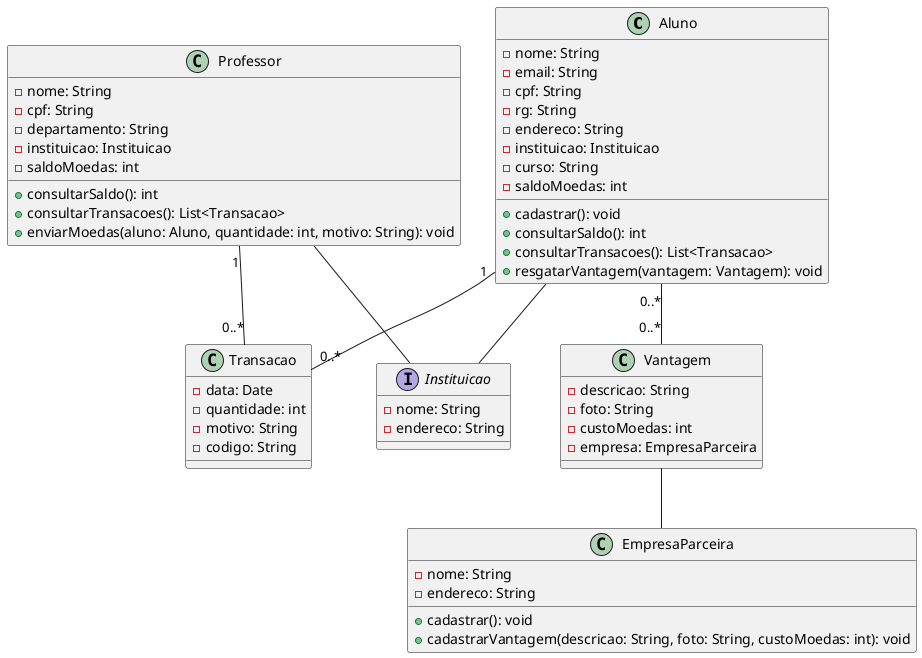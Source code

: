 @startuml
class Aluno {
  -nome: String
  -email: String
  -cpf: String
  -rg: String
  -endereco: String
  -instituicao: Instituicao
  -curso: String
  -saldoMoedas: int
  +cadastrar(): void
  +consultarSaldo(): int
  +consultarTransacoes(): List<Transacao>
  +resgatarVantagem(vantagem: Vantagem): void
}

class Professor {
  -nome: String
  -cpf: String
  -departamento: String
  -instituicao: Instituicao
  -saldoMoedas: int
  +consultarSaldo(): int
  +consultarTransacoes(): List<Transacao>
  +enviarMoedas(aluno: Aluno, quantidade: int, motivo: String): void
}

Interface Instituicao {
  -nome: String
  -endereco: String
}

class Vantagem {
  -descricao: String
  -foto: String
  -custoMoedas: int
  -empresa: EmpresaParceira
}

class EmpresaParceira {
  -nome: String
  -endereco: String
  +cadastrar(): void
  +cadastrarVantagem(descricao: String, foto: String, custoMoedas: int): void
}

class Transacao {
  -data: Date
  -quantidade: int
  -motivo: String
  -codigo: String
}

Aluno -- Instituicao
Professor -- Instituicao
Professor "1" -- "0..*" Transacao 
Aluno "1" -- "0..*" Transacao
Aluno "0..*" -- "0..*" Vantagem
Vantagem -- EmpresaParceira
@enduml
